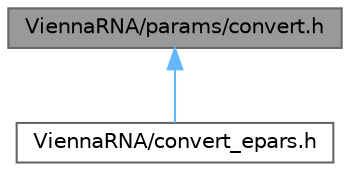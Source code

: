 digraph "ViennaRNA/params/convert.h"
{
 // INTERACTIVE_SVG=YES
 // LATEX_PDF_SIZE
  bgcolor="transparent";
  edge [fontname=Helvetica,fontsize=10,labelfontname=Helvetica,labelfontsize=10];
  node [fontname=Helvetica,fontsize=10,shape=box,height=0.2,width=0.4];
  Node1 [label="ViennaRNA/params/convert.h",height=0.2,width=0.4,color="gray40", fillcolor="grey60", style="filled", fontcolor="black",tooltip="Functions and definitions for energy parameter file format conversion."];
  Node1 -> Node2 [dir="back",color="steelblue1",style="solid"];
  Node2 [label="ViennaRNA/convert_epars.h",height=0.2,width=0.4,color="grey40", fillcolor="white", style="filled",URL="$convert__epars_8h.html",tooltip="Use ViennaRNA/params/convert.h instead."];
}
